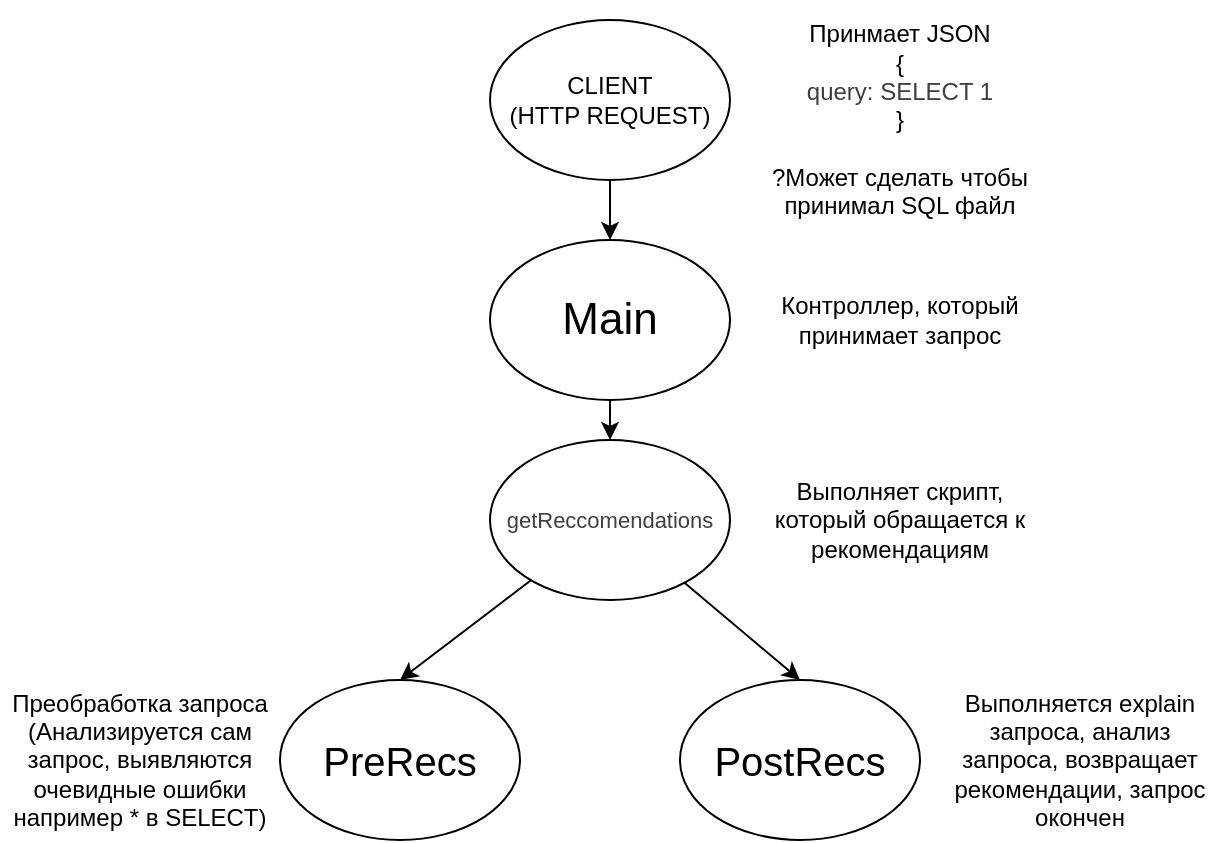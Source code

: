 <mxfile>
    <diagram id="TPDO_1m0e6VUFJT2nxr4" name="Page-1">
        <mxGraphModel dx="822" dy="416" grid="1" gridSize="10" guides="1" tooltips="1" connect="1" arrows="1" fold="1" page="1" pageScale="1" pageWidth="850" pageHeight="1100" math="0" shadow="0">
            <root>
                <mxCell id="0"/>
                <mxCell id="1" parent="0"/>
                <mxCell id="31" style="edgeStyle=none;html=1;entryX=0.5;entryY=0;entryDx=0;entryDy=0;" edge="1" parent="1" source="2" target="29">
                    <mxGeometry relative="1" as="geometry"/>
                </mxCell>
                <mxCell id="2" value="CLIENT&lt;div&gt;(HTTP REQUEST)&lt;/div&gt;" style="ellipse;whiteSpace=wrap;html=1;" parent="1" vertex="1">
                    <mxGeometry x="365" y="20" width="120" height="80" as="geometry"/>
                </mxCell>
                <mxCell id="6" style="edgeStyle=none;html=1;entryX=0.5;entryY=0;entryDx=0;entryDy=0;" parent="1" source="3" target="5" edge="1">
                    <mxGeometry relative="1" as="geometry"/>
                </mxCell>
                <mxCell id="27" style="edgeStyle=none;html=1;entryX=0.5;entryY=0;entryDx=0;entryDy=0;" edge="1" parent="1" source="3" target="10">
                    <mxGeometry relative="1" as="geometry"/>
                </mxCell>
                <mxCell id="3" value="&lt;span style=&quot;color: rgb(63, 63, 63); font-size: 11px;&quot;&gt;getReccomendations&lt;/span&gt;" style="ellipse;whiteSpace=wrap;html=1;" parent="1" vertex="1">
                    <mxGeometry x="365" y="230" width="120" height="80" as="geometry"/>
                </mxCell>
                <mxCell id="5" value="&lt;span style=&quot;font-size: 20px;&quot;&gt;PreRecs&lt;/span&gt;" style="ellipse;whiteSpace=wrap;html=1;" parent="1" vertex="1">
                    <mxGeometry x="260" y="350" width="120" height="80" as="geometry"/>
                </mxCell>
                <UserObject label="Преобработка запроса (Анализируется сам запрос, выявляются очевидные ошибки&lt;div&gt;например * в SELECT)&lt;/div&gt;" placeholders="1" name="Variable" id="9">
                    <mxCell style="text;html=1;strokeColor=none;fillColor=none;align=center;verticalAlign=middle;whiteSpace=wrap;overflow=hidden;" parent="1" vertex="1">
                        <mxGeometry x="120" y="350" width="140" height="80" as="geometry"/>
                    </mxCell>
                </UserObject>
                <mxCell id="10" value="&lt;font style=&quot;font-size: 20px;&quot;&gt;PostRecs&lt;/font&gt;" style="ellipse;whiteSpace=wrap;html=1;" parent="1" vertex="1">
                    <mxGeometry x="460" y="350" width="120" height="80" as="geometry"/>
                </mxCell>
                <UserObject label="Выполняется explain запроса, анализ запроса, возвращает рекомендации, запрос окончен" placeholders="1" name="Variable" id="11">
                    <mxCell style="text;html=1;strokeColor=none;fillColor=none;align=center;verticalAlign=middle;whiteSpace=wrap;overflow=hidden;" parent="1" vertex="1">
                        <mxGeometry x="590" y="350" width="140" height="80" as="geometry"/>
                    </mxCell>
                </UserObject>
                <UserObject label="Принмает JSON&lt;div&gt;{&lt;/div&gt;&lt;div&gt;&lt;span style=&quot;color: rgb(63, 63, 63); background-color: transparent;&quot;&gt;query: SELECT 1&lt;/span&gt;&lt;/div&gt;&lt;div&gt;}&lt;/div&gt;&lt;div&gt;&lt;br&gt;&lt;/div&gt;&lt;div&gt;?Может сделать чтобы принимал SQL файл&lt;/div&gt;" placeholders="1" name="Variable" id="22">
                    <mxCell style="text;html=1;strokeColor=none;fillColor=none;align=center;verticalAlign=middle;whiteSpace=wrap;overflow=hidden;" parent="1" vertex="1">
                        <mxGeometry x="500" y="10" width="140" height="120" as="geometry"/>
                    </mxCell>
                </UserObject>
                <UserObject label="Выполняет скрипт, который обращается к рекомендациям" placeholders="1" name="Variable" id="23">
                    <mxCell style="text;html=1;strokeColor=none;fillColor=none;align=center;verticalAlign=middle;whiteSpace=wrap;overflow=hidden;" parent="1" vertex="1">
                        <mxGeometry x="500" y="230" width="140" height="80" as="geometry"/>
                    </mxCell>
                </UserObject>
                <mxCell id="30" style="edgeStyle=none;html=1;entryX=0.5;entryY=0;entryDx=0;entryDy=0;" edge="1" parent="1" source="29" target="3">
                    <mxGeometry relative="1" as="geometry"/>
                </mxCell>
                <mxCell id="29" value="&lt;font style=&quot;font-size: 22px;&quot;&gt;Main&lt;/font&gt;" style="ellipse;whiteSpace=wrap;html=1;" vertex="1" parent="1">
                    <mxGeometry x="365" y="130" width="120" height="80" as="geometry"/>
                </mxCell>
                <UserObject label="Контроллер, который принимает запрос" placeholders="1" name="Variable" id="32">
                    <mxCell style="text;html=1;strokeColor=none;fillColor=none;align=center;verticalAlign=middle;whiteSpace=wrap;overflow=hidden;" vertex="1" parent="1">
                        <mxGeometry x="500" y="130" width="140" height="80" as="geometry"/>
                    </mxCell>
                </UserObject>
            </root>
        </mxGraphModel>
    </diagram>
</mxfile>